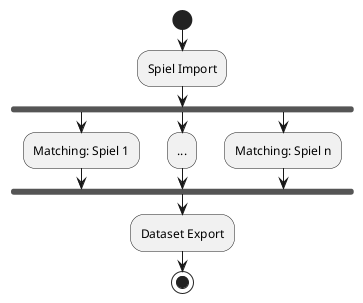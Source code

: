 @startuml
skinparam monochrome true

start
:Spiel Import;
fork
:Matching: Spiel 1;
fork again
:...;
fork again
:Matching: Spiel n;
end fork

:Dataset Export;
stop


@enduml

